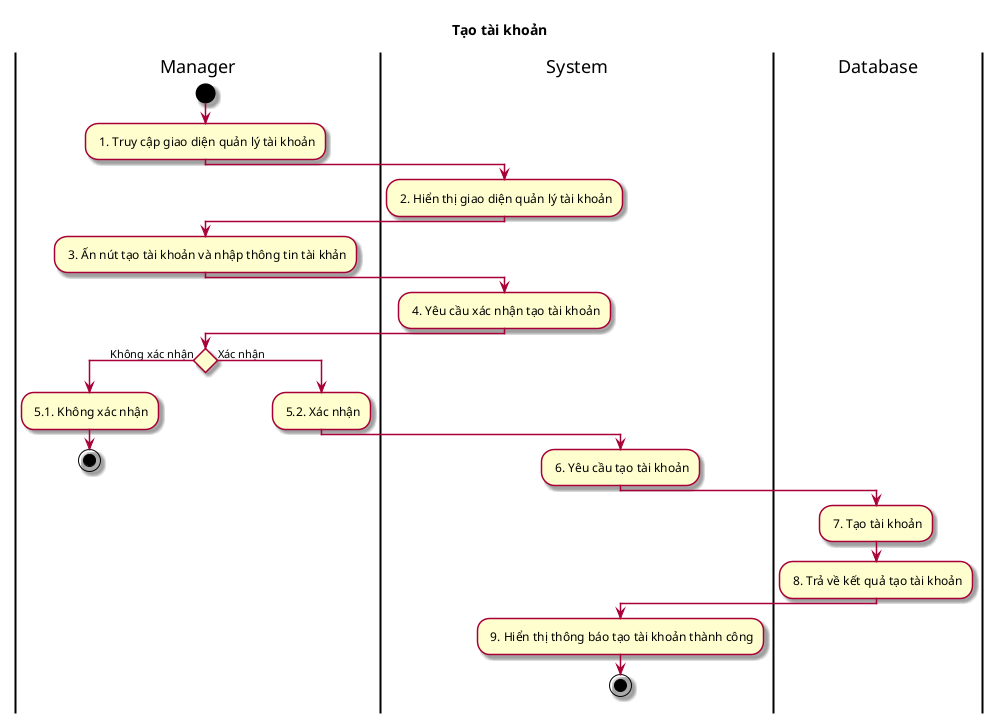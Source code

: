 @startuml ActTaoTaiKhoan

skin rose
title Tạo tài khoản

|Manager|
|System|
|Database|

|Manager|
start
: 1. Truy cập giao diện quản lý tài khoản;
|System|
: 2. Hiển thị giao diện quản lý tài khoản;
|Manager|
: 3. Ấn nút tạo tài khoản và nhập thông tin tài khản;
|System|
: 4. Yêu cầu xác nhận tạo tài khoản;
|Manager|
if () then (Không xác nhận)
: 5.1. Không xác nhận;
stop
else (Xác nhận)
: 5.2. Xác nhận;
|System|
: 6. Yêu cầu tạo tài khoản;
|Database|
: 7. Tạo tài khoản;
: 8. Trả về kết quả tạo tài khoản;
|System|
: 9. Hiển thị thông báo tạo tài khoản thành công;
stop

@enduml